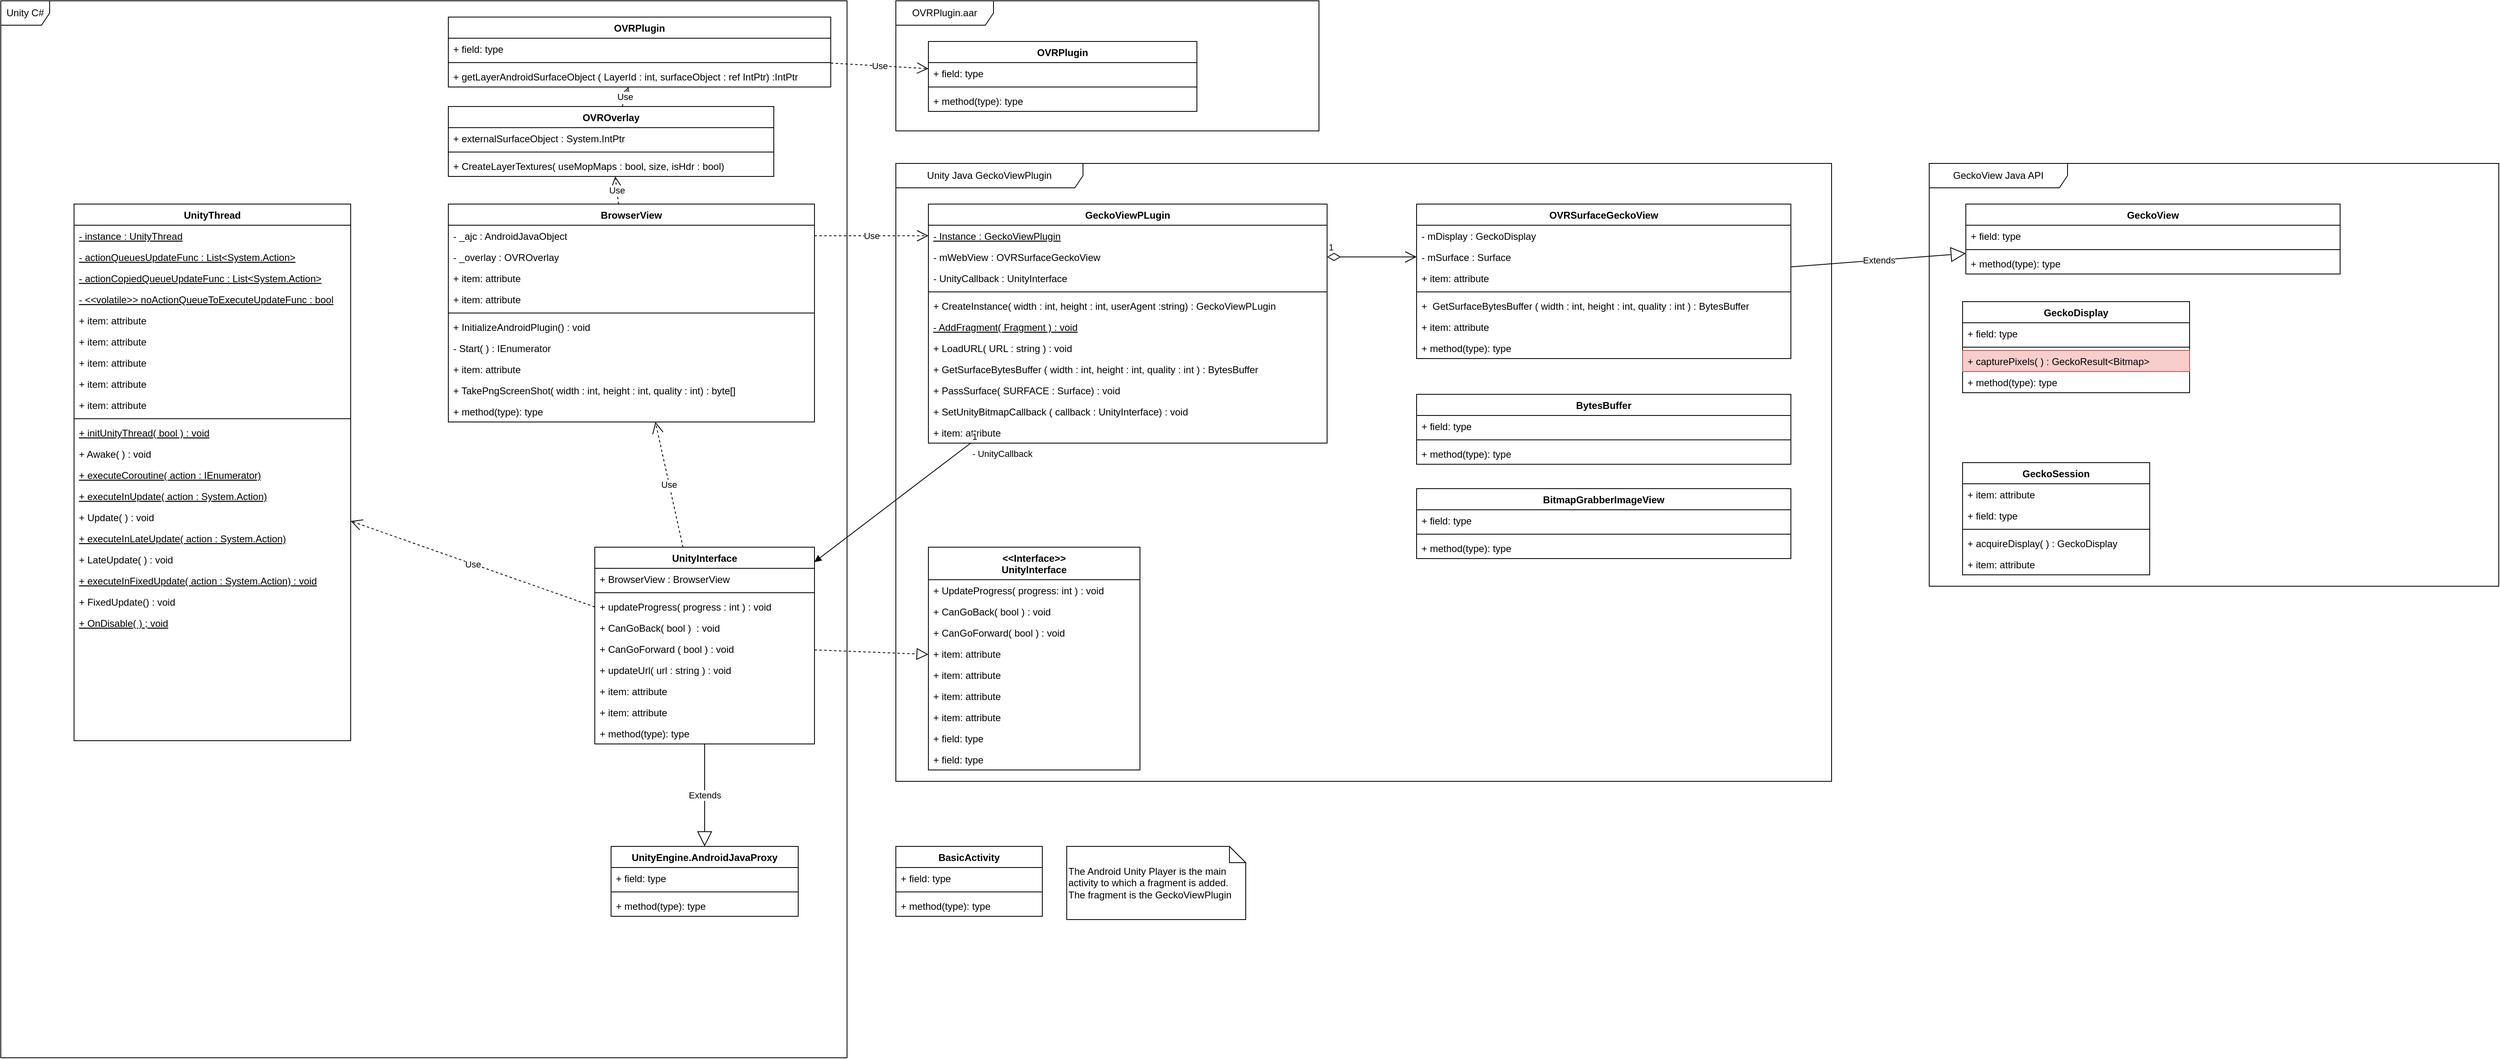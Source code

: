 <mxfile version="20.5.3" type="github">
  <diagram id="C5RBs43oDa-KdzZeNtuy" name="Page-1">
    <mxGraphModel dx="1038" dy="1829" grid="1" gridSize="10" guides="1" tooltips="1" connect="1" arrows="1" fold="1" page="1" pageScale="1" pageWidth="827" pageHeight="1169" math="0" shadow="0">
      <root>
        <mxCell id="WIyWlLk6GJQsqaUBKTNV-0" />
        <mxCell id="WIyWlLk6GJQsqaUBKTNV-1" parent="WIyWlLk6GJQsqaUBKTNV-0" />
        <mxCell id="PyPGjf6b6cz7I885E77s-106" value="Unity C#" style="shape=umlFrame;whiteSpace=wrap;html=1;movable=0;resizable=0;rotatable=0;deletable=0;editable=0;connectable=0;" parent="WIyWlLk6GJQsqaUBKTNV-1" vertex="1">
          <mxGeometry x="70" y="-200" width="1040" height="1300" as="geometry" />
        </mxCell>
        <mxCell id="PyPGjf6b6cz7I885E77s-107" value="Unity Java GeckoViewPlugin" style="shape=umlFrame;whiteSpace=wrap;html=1;width=230;height=30;movable=0;resizable=0;rotatable=0;deletable=0;editable=0;connectable=0;" parent="WIyWlLk6GJQsqaUBKTNV-1" vertex="1">
          <mxGeometry x="1170" width="1150" height="760" as="geometry" />
        </mxCell>
        <mxCell id="PyPGjf6b6cz7I885E77s-108" value="GeckoView Java API" style="shape=umlFrame;whiteSpace=wrap;html=1;width=170;height=30;movable=0;resizable=0;rotatable=0;deletable=0;editable=0;connectable=0;" parent="WIyWlLk6GJQsqaUBKTNV-1" vertex="1">
          <mxGeometry x="2440" width="700" height="520" as="geometry" />
        </mxCell>
        <mxCell id="zkfFHV4jXpPFQw0GAbJ--0" value="UnityThread" style="swimlane;fontStyle=1;align=center;verticalAlign=top;childLayout=stackLayout;horizontal=1;startSize=26;horizontalStack=0;resizeParent=1;resizeLast=0;collapsible=1;marginBottom=0;rounded=0;shadow=0;strokeWidth=1;" parent="WIyWlLk6GJQsqaUBKTNV-1" vertex="1">
          <mxGeometry x="160" y="50" width="340" height="660" as="geometry">
            <mxRectangle x="230" y="140" width="160" height="26" as="alternateBounds" />
          </mxGeometry>
        </mxCell>
        <mxCell id="zkfFHV4jXpPFQw0GAbJ--1" value="- instance : UnityThread" style="text;align=left;verticalAlign=top;spacingLeft=4;spacingRight=4;overflow=hidden;rotatable=0;points=[[0,0.5],[1,0.5]];portConstraint=eastwest;fontStyle=4" parent="zkfFHV4jXpPFQw0GAbJ--0" vertex="1">
          <mxGeometry y="26" width="340" height="26" as="geometry" />
        </mxCell>
        <mxCell id="zkfFHV4jXpPFQw0GAbJ--2" value="- actionQueuesUpdateFunc : List&lt;System.Action&gt;" style="text;align=left;verticalAlign=top;spacingLeft=4;spacingRight=4;overflow=hidden;rotatable=0;points=[[0,0.5],[1,0.5]];portConstraint=eastwest;rounded=0;shadow=0;html=0;fontStyle=4" parent="zkfFHV4jXpPFQw0GAbJ--0" vertex="1">
          <mxGeometry y="52" width="340" height="26" as="geometry" />
        </mxCell>
        <mxCell id="PyPGjf6b6cz7I885E77s-5" value="- actionCopiedQueueUpdateFunc : List&lt;System.Action&gt;" style="text;strokeColor=none;fillColor=none;align=left;verticalAlign=top;spacingLeft=4;spacingRight=4;overflow=hidden;rotatable=0;points=[[0,0.5],[1,0.5]];portConstraint=eastwest;fontStyle=4" parent="zkfFHV4jXpPFQw0GAbJ--0" vertex="1">
          <mxGeometry y="78" width="340" height="26" as="geometry" />
        </mxCell>
        <mxCell id="zkfFHV4jXpPFQw0GAbJ--3" value="- &lt;&lt;volatile&gt;&gt; noActionQueueToExecuteUpdateFunc : bool" style="text;align=left;verticalAlign=top;spacingLeft=4;spacingRight=4;overflow=hidden;rotatable=0;points=[[0,0.5],[1,0.5]];portConstraint=eastwest;rounded=0;shadow=0;html=0;fontStyle=4" parent="zkfFHV4jXpPFQw0GAbJ--0" vertex="1">
          <mxGeometry y="104" width="340" height="26" as="geometry" />
        </mxCell>
        <mxCell id="PyPGjf6b6cz7I885E77s-6" value="+ item: attribute" style="text;strokeColor=none;fillColor=none;align=left;verticalAlign=top;spacingLeft=4;spacingRight=4;overflow=hidden;rotatable=0;points=[[0,0.5],[1,0.5]];portConstraint=eastwest;" parent="zkfFHV4jXpPFQw0GAbJ--0" vertex="1">
          <mxGeometry y="130" width="340" height="26" as="geometry" />
        </mxCell>
        <mxCell id="PyPGjf6b6cz7I885E77s-7" value="+ item: attribute" style="text;strokeColor=none;fillColor=none;align=left;verticalAlign=top;spacingLeft=4;spacingRight=4;overflow=hidden;rotatable=0;points=[[0,0.5],[1,0.5]];portConstraint=eastwest;" parent="zkfFHV4jXpPFQw0GAbJ--0" vertex="1">
          <mxGeometry y="156" width="340" height="26" as="geometry" />
        </mxCell>
        <mxCell id="PyPGjf6b6cz7I885E77s-8" value="+ item: attribute" style="text;strokeColor=none;fillColor=none;align=left;verticalAlign=top;spacingLeft=4;spacingRight=4;overflow=hidden;rotatable=0;points=[[0,0.5],[1,0.5]];portConstraint=eastwest;" parent="zkfFHV4jXpPFQw0GAbJ--0" vertex="1">
          <mxGeometry y="182" width="340" height="26" as="geometry" />
        </mxCell>
        <mxCell id="PyPGjf6b6cz7I885E77s-9" value="+ item: attribute" style="text;strokeColor=none;fillColor=none;align=left;verticalAlign=top;spacingLeft=4;spacingRight=4;overflow=hidden;rotatable=0;points=[[0,0.5],[1,0.5]];portConstraint=eastwest;" parent="zkfFHV4jXpPFQw0GAbJ--0" vertex="1">
          <mxGeometry y="208" width="340" height="26" as="geometry" />
        </mxCell>
        <mxCell id="PyPGjf6b6cz7I885E77s-1" value="+ item: attribute" style="text;strokeColor=none;fillColor=none;align=left;verticalAlign=top;spacingLeft=4;spacingRight=4;overflow=hidden;rotatable=0;points=[[0,0.5],[1,0.5]];portConstraint=eastwest;" parent="zkfFHV4jXpPFQw0GAbJ--0" vertex="1">
          <mxGeometry y="234" width="340" height="26" as="geometry" />
        </mxCell>
        <mxCell id="zkfFHV4jXpPFQw0GAbJ--4" value="" style="line;html=1;strokeWidth=1;align=left;verticalAlign=middle;spacingTop=-1;spacingLeft=3;spacingRight=3;rotatable=0;labelPosition=right;points=[];portConstraint=eastwest;" parent="zkfFHV4jXpPFQw0GAbJ--0" vertex="1">
          <mxGeometry y="260" width="340" height="8" as="geometry" />
        </mxCell>
        <mxCell id="PyPGjf6b6cz7I885E77s-2" value="+ initUnityThread( bool ) : void" style="text;strokeColor=none;fillColor=none;align=left;verticalAlign=top;spacingLeft=4;spacingRight=4;overflow=hidden;rotatable=0;points=[[0,0.5],[1,0.5]];portConstraint=eastwest;fontStyle=4" parent="zkfFHV4jXpPFQw0GAbJ--0" vertex="1">
          <mxGeometry y="268" width="340" height="26" as="geometry" />
        </mxCell>
        <mxCell id="PyPGjf6b6cz7I885E77s-4" value="+ Awake( ) : void" style="text;strokeColor=none;fillColor=none;align=left;verticalAlign=top;spacingLeft=4;spacingRight=4;overflow=hidden;rotatable=0;points=[[0,0.5],[1,0.5]];portConstraint=eastwest;" parent="zkfFHV4jXpPFQw0GAbJ--0" vertex="1">
          <mxGeometry y="294" width="340" height="26" as="geometry" />
        </mxCell>
        <mxCell id="zkfFHV4jXpPFQw0GAbJ--5" value="+ executeCoroutine( action : IEnumerator)" style="text;align=left;verticalAlign=top;spacingLeft=4;spacingRight=4;overflow=hidden;rotatable=0;points=[[0,0.5],[1,0.5]];portConstraint=eastwest;fontStyle=4" parent="zkfFHV4jXpPFQw0GAbJ--0" vertex="1">
          <mxGeometry y="320" width="340" height="26" as="geometry" />
        </mxCell>
        <mxCell id="PyPGjf6b6cz7I885E77s-11" value="+ executeInUpdate( action : System.Action)" style="text;strokeColor=none;fillColor=none;align=left;verticalAlign=top;spacingLeft=4;spacingRight=4;overflow=hidden;rotatable=0;points=[[0,0.5],[1,0.5]];portConstraint=eastwest;fontStyle=4" parent="zkfFHV4jXpPFQw0GAbJ--0" vertex="1">
          <mxGeometry y="346" width="340" height="26" as="geometry" />
        </mxCell>
        <mxCell id="PyPGjf6b6cz7I885E77s-13" value="+ Update( ) : void" style="text;strokeColor=none;fillColor=none;align=left;verticalAlign=top;spacingLeft=4;spacingRight=4;overflow=hidden;rotatable=0;points=[[0,0.5],[1,0.5]];portConstraint=eastwest;" parent="zkfFHV4jXpPFQw0GAbJ--0" vertex="1">
          <mxGeometry y="372" width="340" height="26" as="geometry" />
        </mxCell>
        <mxCell id="PyPGjf6b6cz7I885E77s-12" value="+ executeInLateUpdate( action : System.Action)" style="text;strokeColor=none;fillColor=none;align=left;verticalAlign=top;spacingLeft=4;spacingRight=4;overflow=hidden;rotatable=0;points=[[0,0.5],[1,0.5]];portConstraint=eastwest;fontStyle=4" parent="zkfFHV4jXpPFQw0GAbJ--0" vertex="1">
          <mxGeometry y="398" width="340" height="26" as="geometry" />
        </mxCell>
        <mxCell id="PyPGjf6b6cz7I885E77s-15" value="+ LateUpdate( ) : void" style="text;strokeColor=none;fillColor=none;align=left;verticalAlign=top;spacingLeft=4;spacingRight=4;overflow=hidden;rotatable=0;points=[[0,0.5],[1,0.5]];portConstraint=eastwest;" parent="zkfFHV4jXpPFQw0GAbJ--0" vertex="1">
          <mxGeometry y="424" width="340" height="26" as="geometry" />
        </mxCell>
        <mxCell id="PyPGjf6b6cz7I885E77s-18" value="+ executeInFixedUpdate( action : System.Action) : void" style="text;strokeColor=none;fillColor=none;align=left;verticalAlign=top;spacingLeft=4;spacingRight=4;overflow=hidden;rotatable=0;points=[[0,0.5],[1,0.5]];portConstraint=eastwest;fontStyle=4" parent="zkfFHV4jXpPFQw0GAbJ--0" vertex="1">
          <mxGeometry y="450" width="340" height="26" as="geometry" />
        </mxCell>
        <mxCell id="PyPGjf6b6cz7I885E77s-17" value="+ FixedUpdate() : void" style="text;strokeColor=none;fillColor=none;align=left;verticalAlign=top;spacingLeft=4;spacingRight=4;overflow=hidden;rotatable=0;points=[[0,0.5],[1,0.5]];portConstraint=eastwest;" parent="zkfFHV4jXpPFQw0GAbJ--0" vertex="1">
          <mxGeometry y="476" width="340" height="26" as="geometry" />
        </mxCell>
        <mxCell id="PyPGjf6b6cz7I885E77s-3" value="+ OnDisable( ) ; void" style="text;strokeColor=none;fillColor=none;align=left;verticalAlign=top;spacingLeft=4;spacingRight=4;overflow=hidden;rotatable=0;points=[[0,0.5],[1,0.5]];portConstraint=eastwest;fontStyle=4" parent="zkfFHV4jXpPFQw0GAbJ--0" vertex="1">
          <mxGeometry y="502" width="340" height="26" as="geometry" />
        </mxCell>
        <mxCell id="PyPGjf6b6cz7I885E77s-19" value="BrowserView" style="swimlane;fontStyle=1;align=center;verticalAlign=top;childLayout=stackLayout;horizontal=1;startSize=26;horizontalStack=0;resizeParent=1;resizeParentMax=0;resizeLast=0;collapsible=1;marginBottom=0;" parent="WIyWlLk6GJQsqaUBKTNV-1" vertex="1">
          <mxGeometry x="620" y="50" width="450" height="268" as="geometry" />
        </mxCell>
        <mxCell id="PyPGjf6b6cz7I885E77s-25" value="- _ajc : AndroidJavaObject" style="text;strokeColor=none;fillColor=none;align=left;verticalAlign=top;spacingLeft=4;spacingRight=4;overflow=hidden;rotatable=0;points=[[0,0.5],[1,0.5]];portConstraint=eastwest;" parent="PyPGjf6b6cz7I885E77s-19" vertex="1">
          <mxGeometry y="26" width="450" height="26" as="geometry" />
        </mxCell>
        <mxCell id="PyPGjf6b6cz7I885E77s-24" value="- _overlay : OVROverlay" style="text;strokeColor=none;fillColor=none;align=left;verticalAlign=top;spacingLeft=4;spacingRight=4;overflow=hidden;rotatable=0;points=[[0,0.5],[1,0.5]];portConstraint=eastwest;" parent="PyPGjf6b6cz7I885E77s-19" vertex="1">
          <mxGeometry y="52" width="450" height="26" as="geometry" />
        </mxCell>
        <mxCell id="PyPGjf6b6cz7I885E77s-26" value="+ item: attribute" style="text;strokeColor=none;fillColor=none;align=left;verticalAlign=top;spacingLeft=4;spacingRight=4;overflow=hidden;rotatable=0;points=[[0,0.5],[1,0.5]];portConstraint=eastwest;" parent="PyPGjf6b6cz7I885E77s-19" vertex="1">
          <mxGeometry y="78" width="450" height="26" as="geometry" />
        </mxCell>
        <mxCell id="PyPGjf6b6cz7I885E77s-23" value="+ item: attribute" style="text;strokeColor=none;fillColor=none;align=left;verticalAlign=top;spacingLeft=4;spacingRight=4;overflow=hidden;rotatable=0;points=[[0,0.5],[1,0.5]];portConstraint=eastwest;" parent="PyPGjf6b6cz7I885E77s-19" vertex="1">
          <mxGeometry y="104" width="450" height="26" as="geometry" />
        </mxCell>
        <mxCell id="PyPGjf6b6cz7I885E77s-21" value="" style="line;strokeWidth=1;fillColor=none;align=left;verticalAlign=middle;spacingTop=-1;spacingLeft=3;spacingRight=3;rotatable=0;labelPosition=right;points=[];portConstraint=eastwest;strokeColor=inherit;" parent="PyPGjf6b6cz7I885E77s-19" vertex="1">
          <mxGeometry y="130" width="450" height="8" as="geometry" />
        </mxCell>
        <mxCell id="PyPGjf6b6cz7I885E77s-29" value="+ InitializeAndroidPlugin() : void" style="text;strokeColor=none;fillColor=none;align=left;verticalAlign=top;spacingLeft=4;spacingRight=4;overflow=hidden;rotatable=0;points=[[0,0.5],[1,0.5]];portConstraint=eastwest;" parent="PyPGjf6b6cz7I885E77s-19" vertex="1">
          <mxGeometry y="138" width="450" height="26" as="geometry" />
        </mxCell>
        <mxCell id="PyPGjf6b6cz7I885E77s-94" value="- Start( ) : IEnumerator" style="text;strokeColor=none;fillColor=none;align=left;verticalAlign=top;spacingLeft=4;spacingRight=4;overflow=hidden;rotatable=0;points=[[0,0.5],[1,0.5]];portConstraint=eastwest;" parent="PyPGjf6b6cz7I885E77s-19" vertex="1">
          <mxGeometry y="164" width="450" height="26" as="geometry" />
        </mxCell>
        <mxCell id="PyPGjf6b6cz7I885E77s-28" value="+ item: attribute" style="text;strokeColor=none;fillColor=none;align=left;verticalAlign=top;spacingLeft=4;spacingRight=4;overflow=hidden;rotatable=0;points=[[0,0.5],[1,0.5]];portConstraint=eastwest;" parent="PyPGjf6b6cz7I885E77s-19" vertex="1">
          <mxGeometry y="190" width="450" height="26" as="geometry" />
        </mxCell>
        <mxCell id="PyPGjf6b6cz7I885E77s-27" value="+ TakePngScreenShot( width : int, height : int, quality : int) : byte[]" style="text;strokeColor=none;fillColor=none;align=left;verticalAlign=top;spacingLeft=4;spacingRight=4;overflow=hidden;rotatable=0;points=[[0,0.5],[1,0.5]];portConstraint=eastwest;" parent="PyPGjf6b6cz7I885E77s-19" vertex="1">
          <mxGeometry y="216" width="450" height="26" as="geometry" />
        </mxCell>
        <mxCell id="PyPGjf6b6cz7I885E77s-22" value="+ method(type): type" style="text;strokeColor=none;fillColor=none;align=left;verticalAlign=top;spacingLeft=4;spacingRight=4;overflow=hidden;rotatable=0;points=[[0,0.5],[1,0.5]];portConstraint=eastwest;" parent="PyPGjf6b6cz7I885E77s-19" vertex="1">
          <mxGeometry y="242" width="450" height="26" as="geometry" />
        </mxCell>
        <mxCell id="PyPGjf6b6cz7I885E77s-30" value="GeckoViewPLugin" style="swimlane;fontStyle=1;align=center;verticalAlign=top;childLayout=stackLayout;horizontal=1;startSize=26;horizontalStack=0;resizeParent=1;resizeParentMax=0;resizeLast=0;collapsible=1;marginBottom=0;" parent="WIyWlLk6GJQsqaUBKTNV-1" vertex="1">
          <mxGeometry x="1210" y="50" width="490" height="294" as="geometry" />
        </mxCell>
        <mxCell id="PyPGjf6b6cz7I885E77s-37" value="- Instance : GeckoViewPlugin" style="text;strokeColor=none;fillColor=none;align=left;verticalAlign=top;spacingLeft=4;spacingRight=4;overflow=hidden;rotatable=0;points=[[0,0.5],[1,0.5]];portConstraint=eastwest;fontStyle=4" parent="PyPGjf6b6cz7I885E77s-30" vertex="1">
          <mxGeometry y="26" width="490" height="26" as="geometry" />
        </mxCell>
        <mxCell id="PyPGjf6b6cz7I885E77s-34" value="- mWebView : OVRSurfaceGeckoView" style="text;strokeColor=none;fillColor=none;align=left;verticalAlign=top;spacingLeft=4;spacingRight=4;overflow=hidden;rotatable=0;points=[[0,0.5],[1,0.5]];portConstraint=eastwest;" parent="PyPGjf6b6cz7I885E77s-30" vertex="1">
          <mxGeometry y="52" width="490" height="26" as="geometry" />
        </mxCell>
        <mxCell id="PyPGjf6b6cz7I885E77s-31" value="- UnityCallback : UnityInterface" style="text;strokeColor=none;fillColor=none;align=left;verticalAlign=top;spacingLeft=4;spacingRight=4;overflow=hidden;rotatable=0;points=[[0,0.5],[1,0.5]];portConstraint=eastwest;" parent="PyPGjf6b6cz7I885E77s-30" vertex="1">
          <mxGeometry y="78" width="490" height="26" as="geometry" />
        </mxCell>
        <mxCell id="PyPGjf6b6cz7I885E77s-32" value="" style="line;strokeWidth=1;fillColor=none;align=left;verticalAlign=middle;spacingTop=-1;spacingLeft=3;spacingRight=3;rotatable=0;labelPosition=right;points=[];portConstraint=eastwest;strokeColor=inherit;" parent="PyPGjf6b6cz7I885E77s-30" vertex="1">
          <mxGeometry y="104" width="490" height="8" as="geometry" />
        </mxCell>
        <mxCell id="PyPGjf6b6cz7I885E77s-33" value="+ CreateInstance( width : int, height : int, userAgent :string) : GeckoViewPLugin" style="text;strokeColor=none;fillColor=none;align=left;verticalAlign=top;spacingLeft=4;spacingRight=4;overflow=hidden;rotatable=0;points=[[0,0.5],[1,0.5]];portConstraint=eastwest;" parent="PyPGjf6b6cz7I885E77s-30" vertex="1">
          <mxGeometry y="112" width="490" height="26" as="geometry" />
        </mxCell>
        <mxCell id="PyPGjf6b6cz7I885E77s-112" value="- AddFragment( Fragment ) : void" style="text;strokeColor=none;fillColor=none;align=left;verticalAlign=top;spacingLeft=4;spacingRight=4;overflow=hidden;rotatable=0;points=[[0,0.5],[1,0.5]];portConstraint=eastwest;fontStyle=4" parent="PyPGjf6b6cz7I885E77s-30" vertex="1">
          <mxGeometry y="138" width="490" height="26" as="geometry" />
        </mxCell>
        <mxCell id="PyPGjf6b6cz7I885E77s-36" value="+ LoadURL( URL : string ) : void" style="text;strokeColor=none;fillColor=none;align=left;verticalAlign=top;spacingLeft=4;spacingRight=4;overflow=hidden;rotatable=0;points=[[0,0.5],[1,0.5]];portConstraint=eastwest;" parent="PyPGjf6b6cz7I885E77s-30" vertex="1">
          <mxGeometry y="164" width="490" height="26" as="geometry" />
        </mxCell>
        <mxCell id="PyPGjf6b6cz7I885E77s-93" value="+ GetSurfaceBytesBuffer ( width : int, height : int, quality : int ) : BytesBuffer" style="text;strokeColor=none;fillColor=none;align=left;verticalAlign=top;spacingLeft=4;spacingRight=4;overflow=hidden;rotatable=0;points=[[0,0.5],[1,0.5]];portConstraint=eastwest;" parent="PyPGjf6b6cz7I885E77s-30" vertex="1">
          <mxGeometry y="190" width="490" height="26" as="geometry" />
        </mxCell>
        <mxCell id="PyPGjf6b6cz7I885E77s-92" value="+ PassSurface( SURFACE : Surface) : void" style="text;strokeColor=none;fillColor=none;align=left;verticalAlign=top;spacingLeft=4;spacingRight=4;overflow=hidden;rotatable=0;points=[[0,0.5],[1,0.5]];portConstraint=eastwest;" parent="PyPGjf6b6cz7I885E77s-30" vertex="1">
          <mxGeometry y="216" width="490" height="26" as="geometry" />
        </mxCell>
        <mxCell id="PyPGjf6b6cz7I885E77s-111" value="+ SetUnityBitmapCallback ( callback : UnityInterface) : void" style="text;strokeColor=none;fillColor=none;align=left;verticalAlign=top;spacingLeft=4;spacingRight=4;overflow=hidden;rotatable=0;points=[[0,0.5],[1,0.5]];portConstraint=eastwest;" parent="PyPGjf6b6cz7I885E77s-30" vertex="1">
          <mxGeometry y="242" width="490" height="26" as="geometry" />
        </mxCell>
        <mxCell id="PyPGjf6b6cz7I885E77s-35" value="+ item: attribute" style="text;strokeColor=none;fillColor=none;align=left;verticalAlign=top;spacingLeft=4;spacingRight=4;overflow=hidden;rotatable=0;points=[[0,0.5],[1,0.5]];portConstraint=eastwest;" parent="PyPGjf6b6cz7I885E77s-30" vertex="1">
          <mxGeometry y="268" width="490" height="26" as="geometry" />
        </mxCell>
        <mxCell id="PyPGjf6b6cz7I885E77s-39" value="OVROverlay" style="swimlane;fontStyle=1;align=center;verticalAlign=top;childLayout=stackLayout;horizontal=1;startSize=26;horizontalStack=0;resizeParent=1;resizeParentMax=0;resizeLast=0;collapsible=1;marginBottom=0;" parent="WIyWlLk6GJQsqaUBKTNV-1" vertex="1">
          <mxGeometry x="620" y="-70" width="400" height="86" as="geometry" />
        </mxCell>
        <mxCell id="PyPGjf6b6cz7I885E77s-40" value="+ externalSurfaceObject : System.IntPtr" style="text;strokeColor=none;fillColor=none;align=left;verticalAlign=top;spacingLeft=4;spacingRight=4;overflow=hidden;rotatable=0;points=[[0,0.5],[1,0.5]];portConstraint=eastwest;" parent="PyPGjf6b6cz7I885E77s-39" vertex="1">
          <mxGeometry y="26" width="400" height="26" as="geometry" />
        </mxCell>
        <mxCell id="PyPGjf6b6cz7I885E77s-41" value="" style="line;strokeWidth=1;fillColor=none;align=left;verticalAlign=middle;spacingTop=-1;spacingLeft=3;spacingRight=3;rotatable=0;labelPosition=right;points=[];portConstraint=eastwest;strokeColor=inherit;" parent="PyPGjf6b6cz7I885E77s-39" vertex="1">
          <mxGeometry y="52" width="400" height="8" as="geometry" />
        </mxCell>
        <mxCell id="PyPGjf6b6cz7I885E77s-42" value="+ CreateLayerTextures( useMopMaps : bool, size, isHdr : bool)" style="text;strokeColor=none;fillColor=none;align=left;verticalAlign=top;spacingLeft=4;spacingRight=4;overflow=hidden;rotatable=0;points=[[0,0.5],[1,0.5]];portConstraint=eastwest;" parent="PyPGjf6b6cz7I885E77s-39" vertex="1">
          <mxGeometry y="60" width="400" height="26" as="geometry" />
        </mxCell>
        <mxCell id="PyPGjf6b6cz7I885E77s-44" value="Use" style="endArrow=open;endSize=12;dashed=1;html=1;rounded=0;" parent="WIyWlLk6GJQsqaUBKTNV-1" source="PyPGjf6b6cz7I885E77s-19" target="PyPGjf6b6cz7I885E77s-39" edge="1">
          <mxGeometry width="160" relative="1" as="geometry">
            <mxPoint x="1110" y="214.5" as="sourcePoint" />
            <mxPoint x="1270" y="214.5" as="targetPoint" />
          </mxGeometry>
        </mxCell>
        <mxCell id="PyPGjf6b6cz7I885E77s-48" value="Use" style="endArrow=open;endSize=12;dashed=1;html=1;rounded=0;entryX=0;entryY=0.5;entryDx=0;entryDy=0;exitX=1;exitY=0.5;exitDx=0;exitDy=0;" parent="WIyWlLk6GJQsqaUBKTNV-1" source="PyPGjf6b6cz7I885E77s-25" target="PyPGjf6b6cz7I885E77s-37" edge="1">
          <mxGeometry width="160" relative="1" as="geometry">
            <mxPoint x="1040" y="130" as="sourcePoint" />
            <mxPoint x="1200" y="130" as="targetPoint" />
          </mxGeometry>
        </mxCell>
        <mxCell id="PyPGjf6b6cz7I885E77s-49" value="OVRSurfaceGeckoView" style="swimlane;fontStyle=1;align=center;verticalAlign=top;childLayout=stackLayout;horizontal=1;startSize=26;horizontalStack=0;resizeParent=1;resizeParentMax=0;resizeLast=0;collapsible=1;marginBottom=0;" parent="WIyWlLk6GJQsqaUBKTNV-1" vertex="1">
          <mxGeometry x="1810" y="50" width="460" height="190" as="geometry" />
        </mxCell>
        <mxCell id="PyPGjf6b6cz7I885E77s-55" value="- mDisplay : GeckoDisplay" style="text;strokeColor=none;fillColor=none;align=left;verticalAlign=top;spacingLeft=4;spacingRight=4;overflow=hidden;rotatable=0;points=[[0,0.5],[1,0.5]];portConstraint=eastwest;" parent="PyPGjf6b6cz7I885E77s-49" vertex="1">
          <mxGeometry y="26" width="460" height="26" as="geometry" />
        </mxCell>
        <mxCell id="PyPGjf6b6cz7I885E77s-50" value="- mSurface : Surface" style="text;strokeColor=none;fillColor=none;align=left;verticalAlign=top;spacingLeft=4;spacingRight=4;overflow=hidden;rotatable=0;points=[[0,0.5],[1,0.5]];portConstraint=eastwest;" parent="PyPGjf6b6cz7I885E77s-49" vertex="1">
          <mxGeometry y="52" width="460" height="26" as="geometry" />
        </mxCell>
        <mxCell id="PyPGjf6b6cz7I885E77s-54" value="+ item: attribute" style="text;strokeColor=none;fillColor=none;align=left;verticalAlign=top;spacingLeft=4;spacingRight=4;overflow=hidden;rotatable=0;points=[[0,0.5],[1,0.5]];portConstraint=eastwest;" parent="PyPGjf6b6cz7I885E77s-49" vertex="1">
          <mxGeometry y="78" width="460" height="26" as="geometry" />
        </mxCell>
        <mxCell id="PyPGjf6b6cz7I885E77s-51" value="" style="line;strokeWidth=1;fillColor=none;align=left;verticalAlign=middle;spacingTop=-1;spacingLeft=3;spacingRight=3;rotatable=0;labelPosition=right;points=[];portConstraint=eastwest;strokeColor=inherit;" parent="PyPGjf6b6cz7I885E77s-49" vertex="1">
          <mxGeometry y="104" width="460" height="8" as="geometry" />
        </mxCell>
        <mxCell id="PyPGjf6b6cz7I885E77s-56" value="+  GetSurfaceBytesBuffer ( width : int, height : int, quality : int ) : BytesBuffer" style="text;strokeColor=none;fillColor=none;align=left;verticalAlign=top;spacingLeft=4;spacingRight=4;overflow=hidden;rotatable=0;points=[[0,0.5],[1,0.5]];portConstraint=eastwest;" parent="PyPGjf6b6cz7I885E77s-49" vertex="1">
          <mxGeometry y="112" width="460" height="26" as="geometry" />
        </mxCell>
        <mxCell id="PyPGjf6b6cz7I885E77s-57" value="+ item: attribute" style="text;strokeColor=none;fillColor=none;align=left;verticalAlign=top;spacingLeft=4;spacingRight=4;overflow=hidden;rotatable=0;points=[[0,0.5],[1,0.5]];portConstraint=eastwest;" parent="PyPGjf6b6cz7I885E77s-49" vertex="1">
          <mxGeometry y="138" width="460" height="26" as="geometry" />
        </mxCell>
        <mxCell id="PyPGjf6b6cz7I885E77s-52" value="+ method(type): type" style="text;strokeColor=none;fillColor=none;align=left;verticalAlign=top;spacingLeft=4;spacingRight=4;overflow=hidden;rotatable=0;points=[[0,0.5],[1,0.5]];portConstraint=eastwest;" parent="PyPGjf6b6cz7I885E77s-49" vertex="1">
          <mxGeometry y="164" width="460" height="26" as="geometry" />
        </mxCell>
        <mxCell id="PyPGjf6b6cz7I885E77s-53" value="1" style="endArrow=open;html=1;endSize=12;startArrow=diamondThin;startSize=14;startFill=0;align=left;verticalAlign=bottom;rounded=0;exitX=1;exitY=0.5;exitDx=0;exitDy=0;entryX=0;entryY=0.5;entryDx=0;entryDy=0;" parent="WIyWlLk6GJQsqaUBKTNV-1" source="PyPGjf6b6cz7I885E77s-34" target="PyPGjf6b6cz7I885E77s-50" edge="1">
          <mxGeometry x="-1" y="3" relative="1" as="geometry">
            <mxPoint x="1780" y="210" as="sourcePoint" />
            <mxPoint x="1940" y="210" as="targetPoint" />
          </mxGeometry>
        </mxCell>
        <mxCell id="PyPGjf6b6cz7I885E77s-58" value="GeckoView" style="swimlane;fontStyle=1;align=center;verticalAlign=top;childLayout=stackLayout;horizontal=1;startSize=26;horizontalStack=0;resizeParent=1;resizeParentMax=0;resizeLast=0;collapsible=1;marginBottom=0;" parent="WIyWlLk6GJQsqaUBKTNV-1" vertex="1">
          <mxGeometry x="2485" y="50" width="460" height="86" as="geometry" />
        </mxCell>
        <mxCell id="PyPGjf6b6cz7I885E77s-59" value="+ field: type" style="text;strokeColor=none;fillColor=none;align=left;verticalAlign=top;spacingLeft=4;spacingRight=4;overflow=hidden;rotatable=0;points=[[0,0.5],[1,0.5]];portConstraint=eastwest;" parent="PyPGjf6b6cz7I885E77s-58" vertex="1">
          <mxGeometry y="26" width="460" height="26" as="geometry" />
        </mxCell>
        <mxCell id="PyPGjf6b6cz7I885E77s-60" value="" style="line;strokeWidth=1;fillColor=none;align=left;verticalAlign=middle;spacingTop=-1;spacingLeft=3;spacingRight=3;rotatable=0;labelPosition=right;points=[];portConstraint=eastwest;strokeColor=inherit;" parent="PyPGjf6b6cz7I885E77s-58" vertex="1">
          <mxGeometry y="52" width="460" height="8" as="geometry" />
        </mxCell>
        <mxCell id="PyPGjf6b6cz7I885E77s-61" value="+ method(type): type" style="text;strokeColor=none;fillColor=none;align=left;verticalAlign=top;spacingLeft=4;spacingRight=4;overflow=hidden;rotatable=0;points=[[0,0.5],[1,0.5]];portConstraint=eastwest;" parent="PyPGjf6b6cz7I885E77s-58" vertex="1">
          <mxGeometry y="60" width="460" height="26" as="geometry" />
        </mxCell>
        <mxCell id="PyPGjf6b6cz7I885E77s-62" value="Extends" style="endArrow=block;endSize=16;endFill=0;html=1;rounded=0;" parent="WIyWlLk6GJQsqaUBKTNV-1" source="PyPGjf6b6cz7I885E77s-49" target="PyPGjf6b6cz7I885E77s-58" edge="1">
          <mxGeometry width="160" relative="1" as="geometry">
            <mxPoint x="1890" y="320" as="sourcePoint" />
            <mxPoint x="2050" y="320" as="targetPoint" />
          </mxGeometry>
        </mxCell>
        <mxCell id="PyPGjf6b6cz7I885E77s-63" value="BytesBuffer" style="swimlane;fontStyle=1;align=center;verticalAlign=top;childLayout=stackLayout;horizontal=1;startSize=26;horizontalStack=0;resizeParent=1;resizeParentMax=0;resizeLast=0;collapsible=1;marginBottom=0;" parent="WIyWlLk6GJQsqaUBKTNV-1" vertex="1">
          <mxGeometry x="1810" y="284" width="460" height="86" as="geometry" />
        </mxCell>
        <mxCell id="PyPGjf6b6cz7I885E77s-64" value="+ field: type" style="text;strokeColor=none;fillColor=none;align=left;verticalAlign=top;spacingLeft=4;spacingRight=4;overflow=hidden;rotatable=0;points=[[0,0.5],[1,0.5]];portConstraint=eastwest;" parent="PyPGjf6b6cz7I885E77s-63" vertex="1">
          <mxGeometry y="26" width="460" height="26" as="geometry" />
        </mxCell>
        <mxCell id="PyPGjf6b6cz7I885E77s-65" value="" style="line;strokeWidth=1;fillColor=none;align=left;verticalAlign=middle;spacingTop=-1;spacingLeft=3;spacingRight=3;rotatable=0;labelPosition=right;points=[];portConstraint=eastwest;strokeColor=inherit;" parent="PyPGjf6b6cz7I885E77s-63" vertex="1">
          <mxGeometry y="52" width="460" height="8" as="geometry" />
        </mxCell>
        <mxCell id="PyPGjf6b6cz7I885E77s-66" value="+ method(type): type" style="text;strokeColor=none;fillColor=none;align=left;verticalAlign=top;spacingLeft=4;spacingRight=4;overflow=hidden;rotatable=0;points=[[0,0.5],[1,0.5]];portConstraint=eastwest;" parent="PyPGjf6b6cz7I885E77s-63" vertex="1">
          <mxGeometry y="60" width="460" height="26" as="geometry" />
        </mxCell>
        <mxCell id="PyPGjf6b6cz7I885E77s-67" value="BasicActivity" style="swimlane;fontStyle=1;align=center;verticalAlign=top;childLayout=stackLayout;horizontal=1;startSize=26;horizontalStack=0;resizeParent=1;resizeParentMax=0;resizeLast=0;collapsible=1;marginBottom=0;" parent="WIyWlLk6GJQsqaUBKTNV-1" vertex="1">
          <mxGeometry x="1170" y="840" width="180" height="86" as="geometry" />
        </mxCell>
        <mxCell id="PyPGjf6b6cz7I885E77s-68" value="+ field: type" style="text;strokeColor=none;fillColor=none;align=left;verticalAlign=top;spacingLeft=4;spacingRight=4;overflow=hidden;rotatable=0;points=[[0,0.5],[1,0.5]];portConstraint=eastwest;" parent="PyPGjf6b6cz7I885E77s-67" vertex="1">
          <mxGeometry y="26" width="180" height="26" as="geometry" />
        </mxCell>
        <mxCell id="PyPGjf6b6cz7I885E77s-69" value="" style="line;strokeWidth=1;fillColor=none;align=left;verticalAlign=middle;spacingTop=-1;spacingLeft=3;spacingRight=3;rotatable=0;labelPosition=right;points=[];portConstraint=eastwest;strokeColor=inherit;" parent="PyPGjf6b6cz7I885E77s-67" vertex="1">
          <mxGeometry y="52" width="180" height="8" as="geometry" />
        </mxCell>
        <mxCell id="PyPGjf6b6cz7I885E77s-70" value="+ method(type): type" style="text;strokeColor=none;fillColor=none;align=left;verticalAlign=top;spacingLeft=4;spacingRight=4;overflow=hidden;rotatable=0;points=[[0,0.5],[1,0.5]];portConstraint=eastwest;" parent="PyPGjf6b6cz7I885E77s-67" vertex="1">
          <mxGeometry y="60" width="180" height="26" as="geometry" />
        </mxCell>
        <mxCell id="PyPGjf6b6cz7I885E77s-71" value="BitmapGrabberImageView" style="swimlane;fontStyle=1;align=center;verticalAlign=top;childLayout=stackLayout;horizontal=1;startSize=26;horizontalStack=0;resizeParent=1;resizeParentMax=0;resizeLast=0;collapsible=1;marginBottom=0;" parent="WIyWlLk6GJQsqaUBKTNV-1" vertex="1">
          <mxGeometry x="1810" y="400" width="460" height="86" as="geometry" />
        </mxCell>
        <mxCell id="PyPGjf6b6cz7I885E77s-72" value="+ field: type" style="text;strokeColor=none;fillColor=none;align=left;verticalAlign=top;spacingLeft=4;spacingRight=4;overflow=hidden;rotatable=0;points=[[0,0.5],[1,0.5]];portConstraint=eastwest;" parent="PyPGjf6b6cz7I885E77s-71" vertex="1">
          <mxGeometry y="26" width="460" height="26" as="geometry" />
        </mxCell>
        <mxCell id="PyPGjf6b6cz7I885E77s-73" value="" style="line;strokeWidth=1;fillColor=none;align=left;verticalAlign=middle;spacingTop=-1;spacingLeft=3;spacingRight=3;rotatable=0;labelPosition=right;points=[];portConstraint=eastwest;strokeColor=inherit;" parent="PyPGjf6b6cz7I885E77s-71" vertex="1">
          <mxGeometry y="52" width="460" height="8" as="geometry" />
        </mxCell>
        <mxCell id="PyPGjf6b6cz7I885E77s-74" value="+ method(type): type" style="text;strokeColor=none;fillColor=none;align=left;verticalAlign=top;spacingLeft=4;spacingRight=4;overflow=hidden;rotatable=0;points=[[0,0.5],[1,0.5]];portConstraint=eastwest;" parent="PyPGjf6b6cz7I885E77s-71" vertex="1">
          <mxGeometry y="60" width="460" height="26" as="geometry" />
        </mxCell>
        <mxCell id="PyPGjf6b6cz7I885E77s-79" value="UnityInterface" style="swimlane;fontStyle=1;align=center;verticalAlign=top;childLayout=stackLayout;horizontal=1;startSize=26;horizontalStack=0;resizeParent=1;resizeParentMax=0;resizeLast=0;collapsible=1;marginBottom=0;" parent="WIyWlLk6GJQsqaUBKTNV-1" vertex="1">
          <mxGeometry x="800" y="472" width="270" height="242" as="geometry" />
        </mxCell>
        <mxCell id="PyPGjf6b6cz7I885E77s-80" value="+ BrowserView : BrowserView" style="text;strokeColor=none;fillColor=none;align=left;verticalAlign=top;spacingLeft=4;spacingRight=4;overflow=hidden;rotatable=0;points=[[0,0.5],[1,0.5]];portConstraint=eastwest;" parent="PyPGjf6b6cz7I885E77s-79" vertex="1">
          <mxGeometry y="26" width="270" height="26" as="geometry" />
        </mxCell>
        <mxCell id="PyPGjf6b6cz7I885E77s-81" value="" style="line;strokeWidth=1;fillColor=none;align=left;verticalAlign=middle;spacingTop=-1;spacingLeft=3;spacingRight=3;rotatable=0;labelPosition=right;points=[];portConstraint=eastwest;strokeColor=inherit;" parent="PyPGjf6b6cz7I885E77s-79" vertex="1">
          <mxGeometry y="52" width="270" height="8" as="geometry" />
        </mxCell>
        <mxCell id="PyPGjf6b6cz7I885E77s-115" value="+ updateProgress( progress : int ) : void" style="text;strokeColor=none;fillColor=none;align=left;verticalAlign=top;spacingLeft=4;spacingRight=4;overflow=hidden;rotatable=0;points=[[0,0.5],[1,0.5]];portConstraint=eastwest;" parent="PyPGjf6b6cz7I885E77s-79" vertex="1">
          <mxGeometry y="60" width="270" height="26" as="geometry" />
        </mxCell>
        <mxCell id="PyPGjf6b6cz7I885E77s-117" value="+ CanGoBack( bool )  : void" style="text;strokeColor=none;fillColor=none;align=left;verticalAlign=top;spacingLeft=4;spacingRight=4;overflow=hidden;rotatable=0;points=[[0,0.5],[1,0.5]];portConstraint=eastwest;" parent="PyPGjf6b6cz7I885E77s-79" vertex="1">
          <mxGeometry y="86" width="270" height="26" as="geometry" />
        </mxCell>
        <mxCell id="PyPGjf6b6cz7I885E77s-119" value="+ CanGoForward ( bool ) : void" style="text;strokeColor=none;fillColor=none;align=left;verticalAlign=top;spacingLeft=4;spacingRight=4;overflow=hidden;rotatable=0;points=[[0,0.5],[1,0.5]];portConstraint=eastwest;" parent="PyPGjf6b6cz7I885E77s-79" vertex="1">
          <mxGeometry y="112" width="270" height="26" as="geometry" />
        </mxCell>
        <mxCell id="PyPGjf6b6cz7I885E77s-120" value="+ updateUrl( url : string ) : void" style="text;strokeColor=none;fillColor=none;align=left;verticalAlign=top;spacingLeft=4;spacingRight=4;overflow=hidden;rotatable=0;points=[[0,0.5],[1,0.5]];portConstraint=eastwest;" parent="PyPGjf6b6cz7I885E77s-79" vertex="1">
          <mxGeometry y="138" width="270" height="26" as="geometry" />
        </mxCell>
        <mxCell id="PyPGjf6b6cz7I885E77s-118" value="+ item: attribute" style="text;strokeColor=none;fillColor=none;align=left;verticalAlign=top;spacingLeft=4;spacingRight=4;overflow=hidden;rotatable=0;points=[[0,0.5],[1,0.5]];portConstraint=eastwest;" parent="PyPGjf6b6cz7I885E77s-79" vertex="1">
          <mxGeometry y="164" width="270" height="26" as="geometry" />
        </mxCell>
        <mxCell id="PyPGjf6b6cz7I885E77s-116" value="+ item: attribute" style="text;strokeColor=none;fillColor=none;align=left;verticalAlign=top;spacingLeft=4;spacingRight=4;overflow=hidden;rotatable=0;points=[[0,0.5],[1,0.5]];portConstraint=eastwest;" parent="PyPGjf6b6cz7I885E77s-79" vertex="1">
          <mxGeometry y="190" width="270" height="26" as="geometry" />
        </mxCell>
        <mxCell id="PyPGjf6b6cz7I885E77s-82" value="+ method(type): type" style="text;strokeColor=none;fillColor=none;align=left;verticalAlign=top;spacingLeft=4;spacingRight=4;overflow=hidden;rotatable=0;points=[[0,0.5],[1,0.5]];portConstraint=eastwest;" parent="PyPGjf6b6cz7I885E77s-79" vertex="1">
          <mxGeometry y="216" width="270" height="26" as="geometry" />
        </mxCell>
        <mxCell id="PyPGjf6b6cz7I885E77s-83" value="UnityEngine.AndroidJavaProxy" style="swimlane;fontStyle=1;align=center;verticalAlign=top;childLayout=stackLayout;horizontal=1;startSize=26;horizontalStack=0;resizeParent=1;resizeParentMax=0;resizeLast=0;collapsible=1;marginBottom=0;" parent="WIyWlLk6GJQsqaUBKTNV-1" vertex="1">
          <mxGeometry x="820" y="840" width="230" height="86" as="geometry" />
        </mxCell>
        <mxCell id="PyPGjf6b6cz7I885E77s-84" value="+ field: type" style="text;strokeColor=none;fillColor=none;align=left;verticalAlign=top;spacingLeft=4;spacingRight=4;overflow=hidden;rotatable=0;points=[[0,0.5],[1,0.5]];portConstraint=eastwest;" parent="PyPGjf6b6cz7I885E77s-83" vertex="1">
          <mxGeometry y="26" width="230" height="26" as="geometry" />
        </mxCell>
        <mxCell id="PyPGjf6b6cz7I885E77s-85" value="" style="line;strokeWidth=1;fillColor=none;align=left;verticalAlign=middle;spacingTop=-1;spacingLeft=3;spacingRight=3;rotatable=0;labelPosition=right;points=[];portConstraint=eastwest;strokeColor=inherit;" parent="PyPGjf6b6cz7I885E77s-83" vertex="1">
          <mxGeometry y="52" width="230" height="8" as="geometry" />
        </mxCell>
        <mxCell id="PyPGjf6b6cz7I885E77s-86" value="+ method(type): type" style="text;strokeColor=none;fillColor=none;align=left;verticalAlign=top;spacingLeft=4;spacingRight=4;overflow=hidden;rotatable=0;points=[[0,0.5],[1,0.5]];portConstraint=eastwest;" parent="PyPGjf6b6cz7I885E77s-83" vertex="1">
          <mxGeometry y="60" width="230" height="26" as="geometry" />
        </mxCell>
        <mxCell id="PyPGjf6b6cz7I885E77s-87" value="Extends" style="endArrow=block;endSize=16;endFill=0;html=1;rounded=0;" parent="WIyWlLk6GJQsqaUBKTNV-1" source="PyPGjf6b6cz7I885E77s-79" target="PyPGjf6b6cz7I885E77s-83" edge="1">
          <mxGeometry width="160" relative="1" as="geometry">
            <mxPoint x="1020" y="320" as="sourcePoint" />
            <mxPoint x="1180" y="320" as="targetPoint" />
          </mxGeometry>
        </mxCell>
        <mxCell id="PyPGjf6b6cz7I885E77s-88" value="&lt;&lt;Interface&gt;&gt;&#xa;UnityInterface" style="swimlane;fontStyle=1;childLayout=stackLayout;horizontal=1;startSize=40;fillColor=none;horizontalStack=0;resizeParent=1;resizeParentMax=0;resizeLast=0;collapsible=1;marginBottom=0;" parent="WIyWlLk6GJQsqaUBKTNV-1" vertex="1">
          <mxGeometry x="1210" y="472" width="260" height="274" as="geometry" />
        </mxCell>
        <mxCell id="PyPGjf6b6cz7I885E77s-89" value="+ UpdateProgress( progress: int ) : void" style="text;strokeColor=none;fillColor=none;align=left;verticalAlign=top;spacingLeft=4;spacingRight=4;overflow=hidden;rotatable=0;points=[[0,0.5],[1,0.5]];portConstraint=eastwest;" parent="PyPGjf6b6cz7I885E77s-88" vertex="1">
          <mxGeometry y="40" width="260" height="26" as="geometry" />
        </mxCell>
        <mxCell id="PyPGjf6b6cz7I885E77s-125" value="+ CanGoBack( bool ) : void" style="text;strokeColor=none;fillColor=none;align=left;verticalAlign=top;spacingLeft=4;spacingRight=4;overflow=hidden;rotatable=0;points=[[0,0.5],[1,0.5]];portConstraint=eastwest;" parent="PyPGjf6b6cz7I885E77s-88" vertex="1">
          <mxGeometry y="66" width="260" height="26" as="geometry" />
        </mxCell>
        <mxCell id="PyPGjf6b6cz7I885E77s-126" value="+ CanGoForward( bool ) : void" style="text;strokeColor=none;fillColor=none;align=left;verticalAlign=top;spacingLeft=4;spacingRight=4;overflow=hidden;rotatable=0;points=[[0,0.5],[1,0.5]];portConstraint=eastwest;" parent="PyPGjf6b6cz7I885E77s-88" vertex="1">
          <mxGeometry y="92" width="260" height="26" as="geometry" />
        </mxCell>
        <mxCell id="PyPGjf6b6cz7I885E77s-130" value="+ item: attribute" style="text;strokeColor=none;fillColor=none;align=left;verticalAlign=top;spacingLeft=4;spacingRight=4;overflow=hidden;rotatable=0;points=[[0,0.5],[1,0.5]];portConstraint=eastwest;" parent="PyPGjf6b6cz7I885E77s-88" vertex="1">
          <mxGeometry y="118" width="260" height="26" as="geometry" />
        </mxCell>
        <mxCell id="PyPGjf6b6cz7I885E77s-129" value="+ item: attribute" style="text;strokeColor=none;fillColor=none;align=left;verticalAlign=top;spacingLeft=4;spacingRight=4;overflow=hidden;rotatable=0;points=[[0,0.5],[1,0.5]];portConstraint=eastwest;" parent="PyPGjf6b6cz7I885E77s-88" vertex="1">
          <mxGeometry y="144" width="260" height="26" as="geometry" />
        </mxCell>
        <mxCell id="PyPGjf6b6cz7I885E77s-128" value="+ item: attribute" style="text;strokeColor=none;fillColor=none;align=left;verticalAlign=top;spacingLeft=4;spacingRight=4;overflow=hidden;rotatable=0;points=[[0,0.5],[1,0.5]];portConstraint=eastwest;" parent="PyPGjf6b6cz7I885E77s-88" vertex="1">
          <mxGeometry y="170" width="260" height="26" as="geometry" />
        </mxCell>
        <mxCell id="PyPGjf6b6cz7I885E77s-127" value="+ item: attribute" style="text;strokeColor=none;fillColor=none;align=left;verticalAlign=top;spacingLeft=4;spacingRight=4;overflow=hidden;rotatable=0;points=[[0,0.5],[1,0.5]];portConstraint=eastwest;" parent="PyPGjf6b6cz7I885E77s-88" vertex="1">
          <mxGeometry y="196" width="260" height="26" as="geometry" />
        </mxCell>
        <mxCell id="PyPGjf6b6cz7I885E77s-90" value="+ field: type" style="text;strokeColor=none;fillColor=none;align=left;verticalAlign=top;spacingLeft=4;spacingRight=4;overflow=hidden;rotatable=0;points=[[0,0.5],[1,0.5]];portConstraint=eastwest;" parent="PyPGjf6b6cz7I885E77s-88" vertex="1">
          <mxGeometry y="222" width="260" height="26" as="geometry" />
        </mxCell>
        <mxCell id="PyPGjf6b6cz7I885E77s-91" value="+ field: type" style="text;strokeColor=none;fillColor=none;align=left;verticalAlign=top;spacingLeft=4;spacingRight=4;overflow=hidden;rotatable=0;points=[[0,0.5],[1,0.5]];portConstraint=eastwest;" parent="PyPGjf6b6cz7I885E77s-88" vertex="1">
          <mxGeometry y="248" width="260" height="26" as="geometry" />
        </mxCell>
        <mxCell id="PyPGjf6b6cz7I885E77s-95" value="GeckoDisplay" style="swimlane;fontStyle=1;align=center;verticalAlign=top;childLayout=stackLayout;horizontal=1;startSize=26;horizontalStack=0;resizeParent=1;resizeParentMax=0;resizeLast=0;collapsible=1;marginBottom=0;" parent="WIyWlLk6GJQsqaUBKTNV-1" vertex="1">
          <mxGeometry x="2481" y="170" width="279" height="112" as="geometry" />
        </mxCell>
        <mxCell id="PyPGjf6b6cz7I885E77s-96" value="+ field: type" style="text;strokeColor=none;fillColor=none;align=left;verticalAlign=top;spacingLeft=4;spacingRight=4;overflow=hidden;rotatable=0;points=[[0,0.5],[1,0.5]];portConstraint=eastwest;" parent="PyPGjf6b6cz7I885E77s-95" vertex="1">
          <mxGeometry y="26" width="279" height="26" as="geometry" />
        </mxCell>
        <mxCell id="PyPGjf6b6cz7I885E77s-97" value="" style="line;strokeWidth=1;fillColor=none;align=left;verticalAlign=middle;spacingTop=-1;spacingLeft=3;spacingRight=3;rotatable=0;labelPosition=right;points=[];portConstraint=eastwest;strokeColor=inherit;" parent="PyPGjf6b6cz7I885E77s-95" vertex="1">
          <mxGeometry y="52" width="279" height="8" as="geometry" />
        </mxCell>
        <mxCell id="PyPGjf6b6cz7I885E77s-109" value="+ capturePixels( ) : GeckoResult&lt;Bitmap&gt;" style="text;strokeColor=#b85450;fillColor=#f8cecc;align=left;verticalAlign=top;spacingLeft=4;spacingRight=4;overflow=hidden;rotatable=0;points=[[0,0.5],[1,0.5]];portConstraint=eastwest;" parent="PyPGjf6b6cz7I885E77s-95" vertex="1">
          <mxGeometry y="60" width="279" height="26" as="geometry" />
        </mxCell>
        <mxCell id="PyPGjf6b6cz7I885E77s-98" value="+ method(type): type" style="text;strokeColor=none;fillColor=none;align=left;verticalAlign=top;spacingLeft=4;spacingRight=4;overflow=hidden;rotatable=0;points=[[0,0.5],[1,0.5]];portConstraint=eastwest;" parent="PyPGjf6b6cz7I885E77s-95" vertex="1">
          <mxGeometry y="86" width="279" height="26" as="geometry" />
        </mxCell>
        <mxCell id="PyPGjf6b6cz7I885E77s-99" value="GeckoSession" style="swimlane;fontStyle=1;align=center;verticalAlign=top;childLayout=stackLayout;horizontal=1;startSize=26;horizontalStack=0;resizeParent=1;resizeParentMax=0;resizeLast=0;collapsible=1;marginBottom=0;" parent="WIyWlLk6GJQsqaUBKTNV-1" vertex="1">
          <mxGeometry x="2481" y="368" width="230" height="138" as="geometry" />
        </mxCell>
        <mxCell id="PyPGjf6b6cz7I885E77s-103" value="+ item: attribute" style="text;strokeColor=none;fillColor=none;align=left;verticalAlign=top;spacingLeft=4;spacingRight=4;overflow=hidden;rotatable=0;points=[[0,0.5],[1,0.5]];portConstraint=eastwest;" parent="PyPGjf6b6cz7I885E77s-99" vertex="1">
          <mxGeometry y="26" width="230" height="26" as="geometry" />
        </mxCell>
        <mxCell id="PyPGjf6b6cz7I885E77s-100" value="+ field: type" style="text;strokeColor=none;fillColor=none;align=left;verticalAlign=top;spacingLeft=4;spacingRight=4;overflow=hidden;rotatable=0;points=[[0,0.5],[1,0.5]];portConstraint=eastwest;" parent="PyPGjf6b6cz7I885E77s-99" vertex="1">
          <mxGeometry y="52" width="230" height="26" as="geometry" />
        </mxCell>
        <mxCell id="PyPGjf6b6cz7I885E77s-101" value="" style="line;strokeWidth=1;fillColor=none;align=left;verticalAlign=middle;spacingTop=-1;spacingLeft=3;spacingRight=3;rotatable=0;labelPosition=right;points=[];portConstraint=eastwest;strokeColor=inherit;" parent="PyPGjf6b6cz7I885E77s-99" vertex="1">
          <mxGeometry y="78" width="230" height="8" as="geometry" />
        </mxCell>
        <mxCell id="PyPGjf6b6cz7I885E77s-102" value="+ acquireDisplay( ) : GeckoDisplay" style="text;strokeColor=none;fillColor=none;align=left;verticalAlign=top;spacingLeft=4;spacingRight=4;overflow=hidden;rotatable=0;points=[[0,0.5],[1,0.5]];portConstraint=eastwest;" parent="PyPGjf6b6cz7I885E77s-99" vertex="1">
          <mxGeometry y="86" width="230" height="26" as="geometry" />
        </mxCell>
        <mxCell id="PyPGjf6b6cz7I885E77s-104" value="+ item: attribute" style="text;strokeColor=none;fillColor=none;align=left;verticalAlign=top;spacingLeft=4;spacingRight=4;overflow=hidden;rotatable=0;points=[[0,0.5],[1,0.5]];portConstraint=eastwest;" parent="PyPGjf6b6cz7I885E77s-99" vertex="1">
          <mxGeometry y="112" width="230" height="26" as="geometry" />
        </mxCell>
        <mxCell id="PyPGjf6b6cz7I885E77s-114" value="" style="endArrow=block;dashed=1;endFill=0;endSize=12;html=1;rounded=0;" parent="WIyWlLk6GJQsqaUBKTNV-1" source="PyPGjf6b6cz7I885E77s-79" target="PyPGjf6b6cz7I885E77s-88" edge="1">
          <mxGeometry width="160" relative="1" as="geometry">
            <mxPoint x="1090" y="390" as="sourcePoint" />
            <mxPoint x="1250" y="390" as="targetPoint" />
          </mxGeometry>
        </mxCell>
        <mxCell id="PyPGjf6b6cz7I885E77s-121" value="Use" style="endArrow=open;endSize=12;dashed=1;html=1;rounded=0;" parent="WIyWlLk6GJQsqaUBKTNV-1" source="PyPGjf6b6cz7I885E77s-79" target="zkfFHV4jXpPFQw0GAbJ--0" edge="1">
          <mxGeometry width="160" relative="1" as="geometry">
            <mxPoint x="630" y="320" as="sourcePoint" />
            <mxPoint x="790" y="320" as="targetPoint" />
          </mxGeometry>
        </mxCell>
        <mxCell id="PyPGjf6b6cz7I885E77s-122" value="Use" style="endArrow=open;endSize=12;dashed=1;html=1;rounded=0;" parent="WIyWlLk6GJQsqaUBKTNV-1" source="PyPGjf6b6cz7I885E77s-79" target="PyPGjf6b6cz7I885E77s-19" edge="1">
          <mxGeometry width="160" relative="1" as="geometry">
            <mxPoint x="630" y="320" as="sourcePoint" />
            <mxPoint x="930" y="410" as="targetPoint" />
          </mxGeometry>
        </mxCell>
        <mxCell id="PyPGjf6b6cz7I885E77s-123" value="- UnityCallback" style="endArrow=block;endFill=1;html=1;align=left;verticalAlign=top;rounded=0;" parent="WIyWlLk6GJQsqaUBKTNV-1" source="PyPGjf6b6cz7I885E77s-30" target="PyPGjf6b6cz7I885E77s-79" edge="1">
          <mxGeometry x="-1" relative="1" as="geometry">
            <mxPoint x="1030" y="400" as="sourcePoint" />
            <mxPoint x="1190" y="400" as="targetPoint" />
          </mxGeometry>
        </mxCell>
        <mxCell id="PyPGjf6b6cz7I885E77s-124" value="1" style="edgeLabel;resizable=0;html=1;align=left;verticalAlign=bottom;" parent="PyPGjf6b6cz7I885E77s-123" connectable="0" vertex="1">
          <mxGeometry x="-1" relative="1" as="geometry" />
        </mxCell>
        <mxCell id="PyPGjf6b6cz7I885E77s-131" value="&lt;div align=&quot;left&quot;&gt;The Android Unity Player is the main activity to which a fragment is added. The fragment is the GeckoViewPlugin&lt;/div&gt;" style="shape=note;size=20;whiteSpace=wrap;html=1;align=left;" parent="WIyWlLk6GJQsqaUBKTNV-1" vertex="1">
          <mxGeometry x="1380" y="840" width="220" height="90" as="geometry" />
        </mxCell>
        <mxCell id="cXel8oeyKj3Rl_VSzOkt-0" value="OVRPlugin.aar" style="shape=umlFrame;whiteSpace=wrap;html=1;width=120;height=30;" vertex="1" parent="WIyWlLk6GJQsqaUBKTNV-1">
          <mxGeometry x="1170" y="-200" width="520" height="160" as="geometry" />
        </mxCell>
        <mxCell id="cXel8oeyKj3Rl_VSzOkt-1" value="OVRPlugin" style="swimlane;fontStyle=1;align=center;verticalAlign=top;childLayout=stackLayout;horizontal=1;startSize=26;horizontalStack=0;resizeParent=1;resizeParentMax=0;resizeLast=0;collapsible=1;marginBottom=0;" vertex="1" parent="WIyWlLk6GJQsqaUBKTNV-1">
          <mxGeometry x="620" y="-180" width="470" height="86" as="geometry" />
        </mxCell>
        <mxCell id="cXel8oeyKj3Rl_VSzOkt-2" value="+ field: type" style="text;strokeColor=none;fillColor=none;align=left;verticalAlign=top;spacingLeft=4;spacingRight=4;overflow=hidden;rotatable=0;points=[[0,0.5],[1,0.5]];portConstraint=eastwest;" vertex="1" parent="cXel8oeyKj3Rl_VSzOkt-1">
          <mxGeometry y="26" width="470" height="26" as="geometry" />
        </mxCell>
        <mxCell id="cXel8oeyKj3Rl_VSzOkt-3" value="" style="line;strokeWidth=1;fillColor=none;align=left;verticalAlign=middle;spacingTop=-1;spacingLeft=3;spacingRight=3;rotatable=0;labelPosition=right;points=[];portConstraint=eastwest;strokeColor=inherit;" vertex="1" parent="cXel8oeyKj3Rl_VSzOkt-1">
          <mxGeometry y="52" width="470" height="8" as="geometry" />
        </mxCell>
        <mxCell id="cXel8oeyKj3Rl_VSzOkt-4" value="+ getLayerAndroidSurfaceObject ( LayerId : int, surfaceObject : ref IntPtr) :IntPtr" style="text;strokeColor=none;fillColor=none;align=left;verticalAlign=top;spacingLeft=4;spacingRight=4;overflow=hidden;rotatable=0;points=[[0,0.5],[1,0.5]];portConstraint=eastwest;" vertex="1" parent="cXel8oeyKj3Rl_VSzOkt-1">
          <mxGeometry y="60" width="470" height="26" as="geometry" />
        </mxCell>
        <mxCell id="cXel8oeyKj3Rl_VSzOkt-5" value="Use" style="endArrow=open;endSize=12;dashed=1;html=1;rounded=0;" edge="1" parent="WIyWlLk6GJQsqaUBKTNV-1" source="PyPGjf6b6cz7I885E77s-39" target="cXel8oeyKj3Rl_VSzOkt-1">
          <mxGeometry width="160" relative="1" as="geometry">
            <mxPoint x="870" y="-30" as="sourcePoint" />
            <mxPoint x="1030" y="-30" as="targetPoint" />
          </mxGeometry>
        </mxCell>
        <mxCell id="cXel8oeyKj3Rl_VSzOkt-6" value="OVRPlugin" style="swimlane;fontStyle=1;align=center;verticalAlign=top;childLayout=stackLayout;horizontal=1;startSize=26;horizontalStack=0;resizeParent=1;resizeParentMax=0;resizeLast=0;collapsible=1;marginBottom=0;" vertex="1" parent="WIyWlLk6GJQsqaUBKTNV-1">
          <mxGeometry x="1210" y="-150" width="330" height="86" as="geometry" />
        </mxCell>
        <mxCell id="cXel8oeyKj3Rl_VSzOkt-7" value="+ field: type" style="text;strokeColor=none;fillColor=none;align=left;verticalAlign=top;spacingLeft=4;spacingRight=4;overflow=hidden;rotatable=0;points=[[0,0.5],[1,0.5]];portConstraint=eastwest;" vertex="1" parent="cXel8oeyKj3Rl_VSzOkt-6">
          <mxGeometry y="26" width="330" height="26" as="geometry" />
        </mxCell>
        <mxCell id="cXel8oeyKj3Rl_VSzOkt-8" value="" style="line;strokeWidth=1;fillColor=none;align=left;verticalAlign=middle;spacingTop=-1;spacingLeft=3;spacingRight=3;rotatable=0;labelPosition=right;points=[];portConstraint=eastwest;strokeColor=inherit;" vertex="1" parent="cXel8oeyKj3Rl_VSzOkt-6">
          <mxGeometry y="52" width="330" height="8" as="geometry" />
        </mxCell>
        <mxCell id="cXel8oeyKj3Rl_VSzOkt-9" value="+ method(type): type" style="text;strokeColor=none;fillColor=none;align=left;verticalAlign=top;spacingLeft=4;spacingRight=4;overflow=hidden;rotatable=0;points=[[0,0.5],[1,0.5]];portConstraint=eastwest;" vertex="1" parent="cXel8oeyKj3Rl_VSzOkt-6">
          <mxGeometry y="60" width="330" height="26" as="geometry" />
        </mxCell>
        <mxCell id="cXel8oeyKj3Rl_VSzOkt-10" value="Use" style="endArrow=open;endSize=12;dashed=1;html=1;rounded=0;" edge="1" parent="WIyWlLk6GJQsqaUBKTNV-1" source="cXel8oeyKj3Rl_VSzOkt-1" target="cXel8oeyKj3Rl_VSzOkt-6">
          <mxGeometry width="160" relative="1" as="geometry">
            <mxPoint x="1100" y="-240" as="sourcePoint" />
            <mxPoint x="1260" y="-240" as="targetPoint" />
          </mxGeometry>
        </mxCell>
      </root>
    </mxGraphModel>
  </diagram>
</mxfile>
